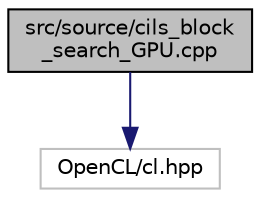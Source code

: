 digraph "src/source/cils_block_search_GPU.cpp"
{
 // LATEX_PDF_SIZE
  edge [fontname="Helvetica",fontsize="10",labelfontname="Helvetica",labelfontsize="10"];
  node [fontname="Helvetica",fontsize="10",shape=record];
  Node1 [label="src/source/cils_block\l_search_GPU.cpp",height=0.2,width=0.4,color="black", fillcolor="grey75", style="filled", fontcolor="black",tooltip=" "];
  Node1 -> Node2 [color="midnightblue",fontsize="10",style="solid"];
  Node2 [label="OpenCL/cl.hpp",height=0.2,width=0.4,color="grey75", fillcolor="white", style="filled",tooltip=" "];
}
